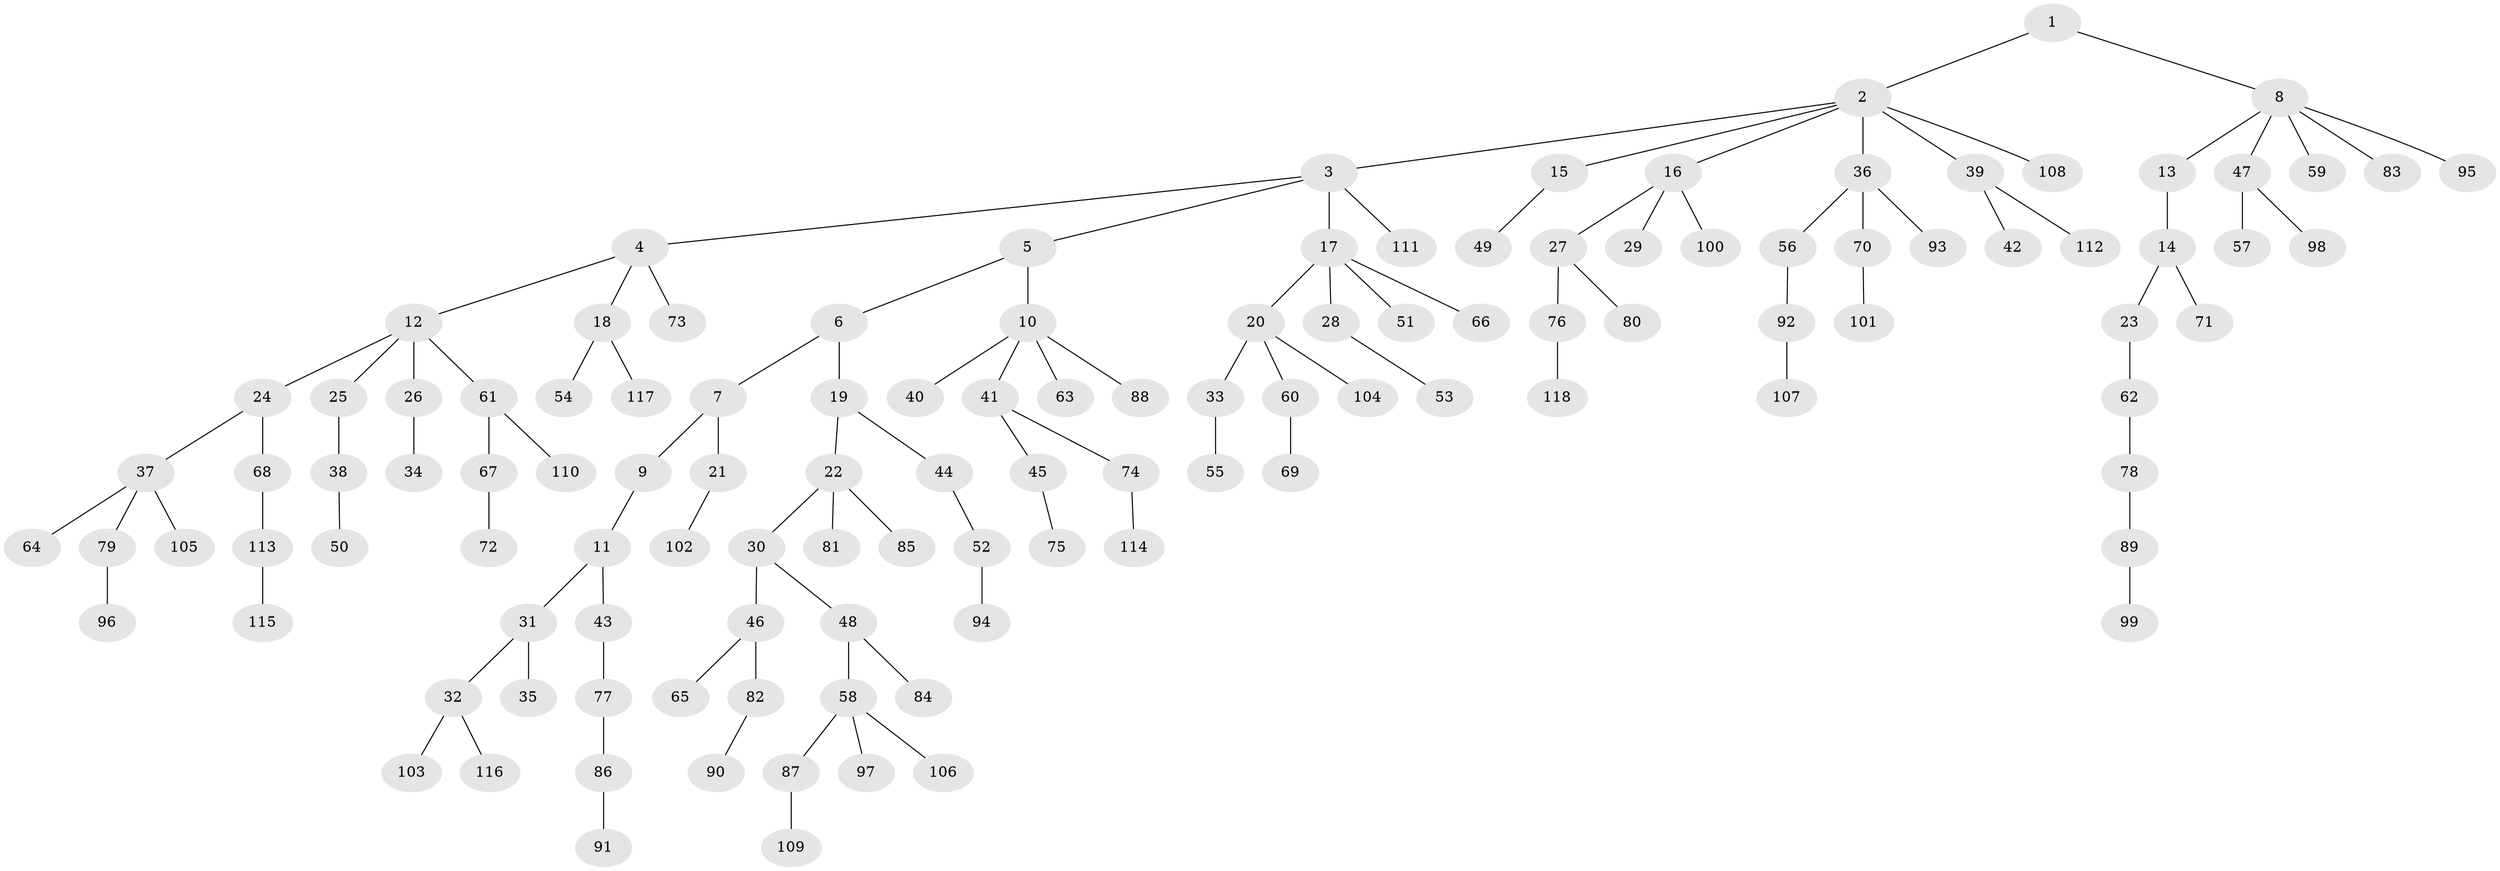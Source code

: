 // coarse degree distribution, {3: 0.1774193548387097, 6: 0.016129032258064516, 4: 0.04838709677419355, 5: 0.03225806451612903, 2: 0.25806451612903225, 1: 0.46774193548387094}
// Generated by graph-tools (version 1.1) at 2025/43/03/06/25 01:43:20]
// undirected, 118 vertices, 117 edges
graph export_dot {
graph [start="1"]
  node [color=gray90,style=filled];
  1;
  2;
  3;
  4;
  5;
  6;
  7;
  8;
  9;
  10;
  11;
  12;
  13;
  14;
  15;
  16;
  17;
  18;
  19;
  20;
  21;
  22;
  23;
  24;
  25;
  26;
  27;
  28;
  29;
  30;
  31;
  32;
  33;
  34;
  35;
  36;
  37;
  38;
  39;
  40;
  41;
  42;
  43;
  44;
  45;
  46;
  47;
  48;
  49;
  50;
  51;
  52;
  53;
  54;
  55;
  56;
  57;
  58;
  59;
  60;
  61;
  62;
  63;
  64;
  65;
  66;
  67;
  68;
  69;
  70;
  71;
  72;
  73;
  74;
  75;
  76;
  77;
  78;
  79;
  80;
  81;
  82;
  83;
  84;
  85;
  86;
  87;
  88;
  89;
  90;
  91;
  92;
  93;
  94;
  95;
  96;
  97;
  98;
  99;
  100;
  101;
  102;
  103;
  104;
  105;
  106;
  107;
  108;
  109;
  110;
  111;
  112;
  113;
  114;
  115;
  116;
  117;
  118;
  1 -- 2;
  1 -- 8;
  2 -- 3;
  2 -- 15;
  2 -- 16;
  2 -- 36;
  2 -- 39;
  2 -- 108;
  3 -- 4;
  3 -- 5;
  3 -- 17;
  3 -- 111;
  4 -- 12;
  4 -- 18;
  4 -- 73;
  5 -- 6;
  5 -- 10;
  6 -- 7;
  6 -- 19;
  7 -- 9;
  7 -- 21;
  8 -- 13;
  8 -- 47;
  8 -- 59;
  8 -- 83;
  8 -- 95;
  9 -- 11;
  10 -- 40;
  10 -- 41;
  10 -- 63;
  10 -- 88;
  11 -- 31;
  11 -- 43;
  12 -- 24;
  12 -- 25;
  12 -- 26;
  12 -- 61;
  13 -- 14;
  14 -- 23;
  14 -- 71;
  15 -- 49;
  16 -- 27;
  16 -- 29;
  16 -- 100;
  17 -- 20;
  17 -- 28;
  17 -- 51;
  17 -- 66;
  18 -- 54;
  18 -- 117;
  19 -- 22;
  19 -- 44;
  20 -- 33;
  20 -- 60;
  20 -- 104;
  21 -- 102;
  22 -- 30;
  22 -- 81;
  22 -- 85;
  23 -- 62;
  24 -- 37;
  24 -- 68;
  25 -- 38;
  26 -- 34;
  27 -- 76;
  27 -- 80;
  28 -- 53;
  30 -- 46;
  30 -- 48;
  31 -- 32;
  31 -- 35;
  32 -- 103;
  32 -- 116;
  33 -- 55;
  36 -- 56;
  36 -- 70;
  36 -- 93;
  37 -- 64;
  37 -- 79;
  37 -- 105;
  38 -- 50;
  39 -- 42;
  39 -- 112;
  41 -- 45;
  41 -- 74;
  43 -- 77;
  44 -- 52;
  45 -- 75;
  46 -- 65;
  46 -- 82;
  47 -- 57;
  47 -- 98;
  48 -- 58;
  48 -- 84;
  52 -- 94;
  56 -- 92;
  58 -- 87;
  58 -- 97;
  58 -- 106;
  60 -- 69;
  61 -- 67;
  61 -- 110;
  62 -- 78;
  67 -- 72;
  68 -- 113;
  70 -- 101;
  74 -- 114;
  76 -- 118;
  77 -- 86;
  78 -- 89;
  79 -- 96;
  82 -- 90;
  86 -- 91;
  87 -- 109;
  89 -- 99;
  92 -- 107;
  113 -- 115;
}
